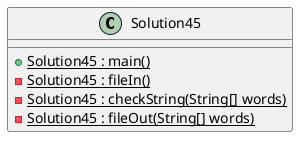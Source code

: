 @startuml
'https://plantuml.com/class-diagram

class Solution45
{
        +{static}Solution45 : main()
        -{static}Solution45 : fileIn()
        -{static}Solution45 : checkString(String[] words)
        -{static}Solution45 : fileOut(String[] words)
}

@enduml